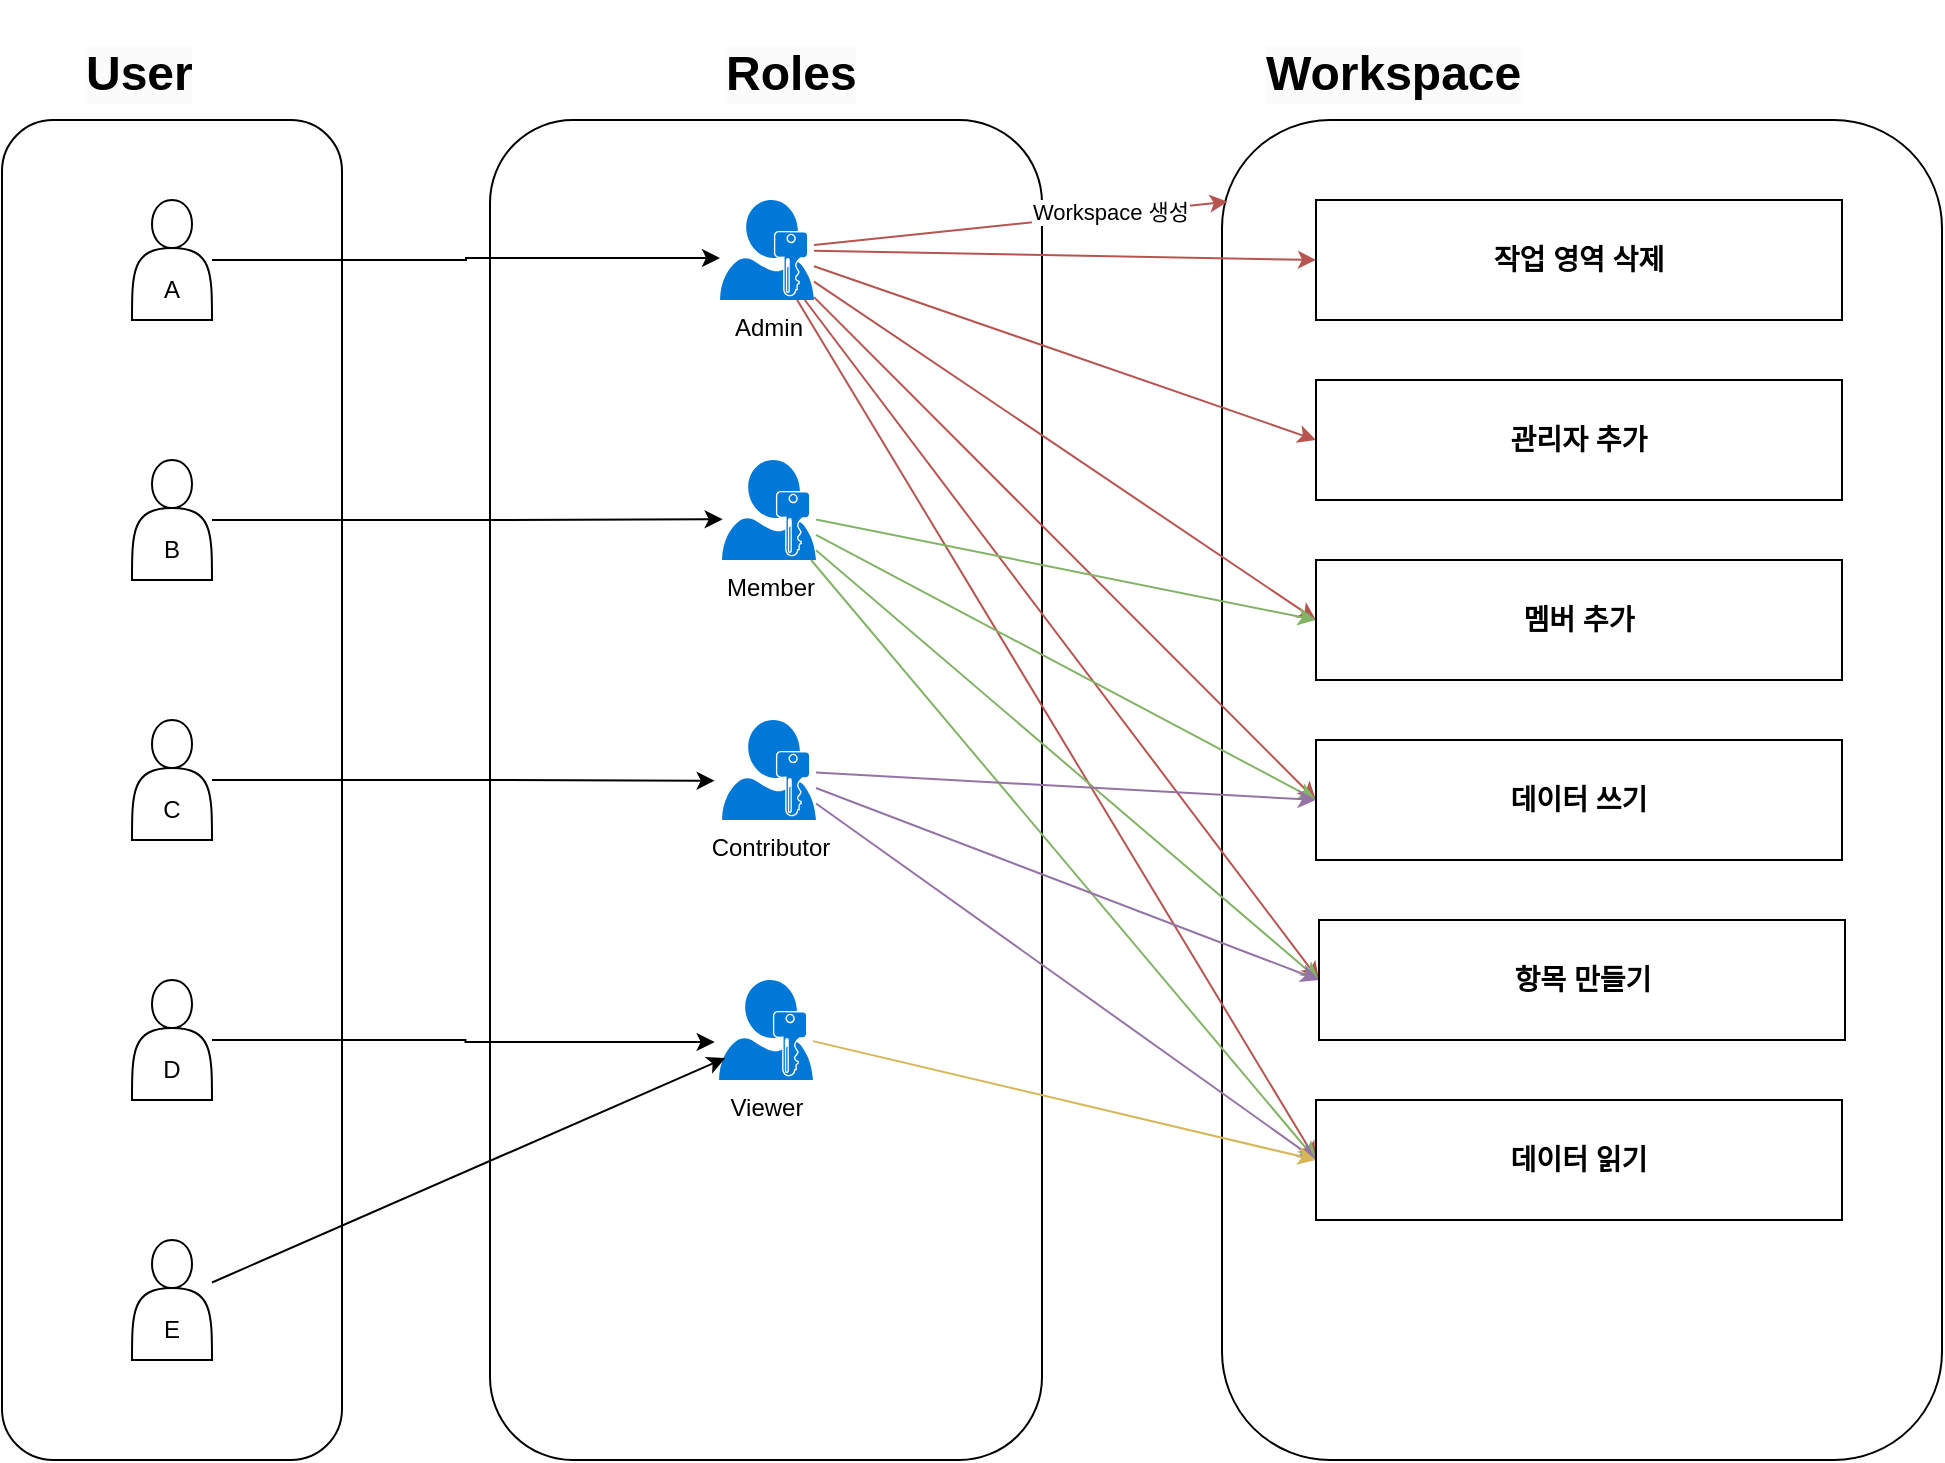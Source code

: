 <mxfile version="24.7.5">
  <diagram id="C5RBs43oDa-KdzZeNtuy" name="Page-1">
    <mxGraphModel dx="1055" dy="1495" grid="1" gridSize="10" guides="1" tooltips="1" connect="1" arrows="1" fold="1" page="1" pageScale="1" pageWidth="827" pageHeight="1169" math="0" shadow="0">
      <root>
        <mxCell id="WIyWlLk6GJQsqaUBKTNV-0" />
        <mxCell id="WIyWlLk6GJQsqaUBKTNV-1" parent="WIyWlLk6GJQsqaUBKTNV-0" />
        <mxCell id="01DJWnZgURoAhNYo8FKA-58" value="&lt;h1 style=&quot;forced-color-adjust: none; color: rgb(0, 0, 0); font-family: Helvetica; font-style: normal; font-variant-ligatures: normal; font-variant-caps: normal; letter-spacing: normal; orphans: 2; text-align: center; text-indent: 0px; text-transform: none; widows: 2; word-spacing: 0px; -webkit-text-stroke-width: 0px; white-space: normal; background-color: rgb(251, 251, 251); text-decoration-thickness: initial; text-decoration-style: initial; text-decoration-color: initial;&quot;&gt;User&lt;/h1&gt;" style="text;whiteSpace=wrap;html=1;" vertex="1" parent="WIyWlLk6GJQsqaUBKTNV-1">
          <mxGeometry x="40" y="20" width="160" height="80" as="geometry" />
        </mxCell>
        <mxCell id="01DJWnZgURoAhNYo8FKA-59" value="&lt;h1 style=&quot;forced-color-adjust: none; color: rgb(0, 0, 0); font-family: Helvetica; font-style: normal; font-variant-ligatures: normal; font-variant-caps: normal; letter-spacing: normal; orphans: 2; text-align: center; text-indent: 0px; text-transform: none; widows: 2; word-spacing: 0px; -webkit-text-stroke-width: 0px; white-space: normal; background-color: rgb(251, 251, 251); text-decoration-thickness: initial; text-decoration-style: initial; text-decoration-color: initial;&quot;&gt;Roles&lt;/h1&gt;" style="text;whiteSpace=wrap;html=1;" vertex="1" parent="WIyWlLk6GJQsqaUBKTNV-1">
          <mxGeometry x="360" y="20" width="160" height="80" as="geometry" />
        </mxCell>
        <mxCell id="01DJWnZgURoAhNYo8FKA-60" value="&lt;h1 style=&quot;forced-color-adjust: none; color: rgb(0, 0, 0); font-family: Helvetica; font-style: normal; font-variant-ligatures: normal; font-variant-caps: normal; letter-spacing: normal; orphans: 2; text-align: center; text-indent: 0px; text-transform: none; widows: 2; word-spacing: 0px; -webkit-text-stroke-width: 0px; white-space: normal; background-color: rgb(251, 251, 251); text-decoration-thickness: initial; text-decoration-style: initial; text-decoration-color: initial;&quot;&gt;Workspace&lt;/h1&gt;" style="text;whiteSpace=wrap;html=1;" vertex="1" parent="WIyWlLk6GJQsqaUBKTNV-1">
          <mxGeometry x="630" y="20" width="160" height="80" as="geometry" />
        </mxCell>
        <mxCell id="01DJWnZgURoAhNYo8FKA-63" value="" style="rounded=1;whiteSpace=wrap;html=1;" vertex="1" parent="WIyWlLk6GJQsqaUBKTNV-1">
          <mxGeometry y="80" width="170" height="670" as="geometry" />
        </mxCell>
        <mxCell id="01DJWnZgURoAhNYo8FKA-64" value="" style="rounded=1;whiteSpace=wrap;html=1;" vertex="1" parent="WIyWlLk6GJQsqaUBKTNV-1">
          <mxGeometry x="244" y="80" width="276" height="670" as="geometry" />
        </mxCell>
        <mxCell id="01DJWnZgURoAhNYo8FKA-65" value="" style="rounded=1;whiteSpace=wrap;html=1;" vertex="1" parent="WIyWlLk6GJQsqaUBKTNV-1">
          <mxGeometry x="610" y="80" width="360" height="670" as="geometry" />
        </mxCell>
        <mxCell id="01DJWnZgURoAhNYo8FKA-66" value="&lt;div&gt;&lt;br&gt;&lt;/div&gt;&lt;div&gt;&lt;br&gt;&lt;/div&gt;&lt;div&gt;A&lt;/div&gt;" style="shape=actor;whiteSpace=wrap;html=1;" vertex="1" parent="WIyWlLk6GJQsqaUBKTNV-1">
          <mxGeometry x="65" y="120" width="40" height="60" as="geometry" />
        </mxCell>
        <mxCell id="01DJWnZgURoAhNYo8FKA-67" value="&lt;div&gt;&lt;br&gt;&lt;/div&gt;&lt;div&gt;&lt;br&gt;&lt;/div&gt;&lt;div&gt;B&lt;/div&gt;" style="shape=actor;whiteSpace=wrap;html=1;" vertex="1" parent="WIyWlLk6GJQsqaUBKTNV-1">
          <mxGeometry x="65" y="250" width="40" height="60" as="geometry" />
        </mxCell>
        <mxCell id="01DJWnZgURoAhNYo8FKA-68" value="&lt;div&gt;&lt;br&gt;&lt;/div&gt;&lt;div&gt;&lt;br&gt;&lt;/div&gt;&lt;div&gt;C&lt;/div&gt;" style="shape=actor;whiteSpace=wrap;html=1;" vertex="1" parent="WIyWlLk6GJQsqaUBKTNV-1">
          <mxGeometry x="65" y="380" width="40" height="60" as="geometry" />
        </mxCell>
        <mxCell id="01DJWnZgURoAhNYo8FKA-69" value="&lt;div&gt;&lt;br&gt;&lt;/div&gt;&lt;div&gt;&lt;br&gt;&lt;/div&gt;&lt;div&gt;D&lt;/div&gt;" style="shape=actor;whiteSpace=wrap;html=1;" vertex="1" parent="WIyWlLk6GJQsqaUBKTNV-1">
          <mxGeometry x="65" y="510" width="40" height="60" as="geometry" />
        </mxCell>
        <mxCell id="01DJWnZgURoAhNYo8FKA-79" style="rounded=0;orthogonalLoop=1;jettySize=auto;html=1;strokeColor=none;" edge="1" parent="WIyWlLk6GJQsqaUBKTNV-1" source="01DJWnZgURoAhNYo8FKA-70" target="01DJWnZgURoAhNYo8FKA-74">
          <mxGeometry relative="1" as="geometry" />
        </mxCell>
        <mxCell id="01DJWnZgURoAhNYo8FKA-70" value="&lt;div&gt;&lt;br&gt;&lt;/div&gt;&lt;div&gt;&lt;br&gt;&lt;/div&gt;&lt;div&gt;E&lt;/div&gt;" style="shape=actor;whiteSpace=wrap;html=1;" vertex="1" parent="WIyWlLk6GJQsqaUBKTNV-1">
          <mxGeometry x="65" y="640" width="40" height="60" as="geometry" />
        </mxCell>
        <mxCell id="01DJWnZgURoAhNYo8FKA-121" style="rounded=0;orthogonalLoop=1;jettySize=auto;html=1;entryX=0;entryY=0.5;entryDx=0;entryDy=0;fillColor=#f8cecc;strokeColor=#b85450;" edge="1" parent="WIyWlLk6GJQsqaUBKTNV-1" source="01DJWnZgURoAhNYo8FKA-71" target="01DJWnZgURoAhNYo8FKA-113">
          <mxGeometry relative="1" as="geometry" />
        </mxCell>
        <mxCell id="01DJWnZgURoAhNYo8FKA-122" style="rounded=0;orthogonalLoop=1;jettySize=auto;html=1;entryX=0;entryY=0.5;entryDx=0;entryDy=0;fillColor=#f8cecc;strokeColor=#b85450;" edge="1" parent="WIyWlLk6GJQsqaUBKTNV-1" source="01DJWnZgURoAhNYo8FKA-71" target="01DJWnZgURoAhNYo8FKA-115">
          <mxGeometry relative="1" as="geometry" />
        </mxCell>
        <mxCell id="01DJWnZgURoAhNYo8FKA-123" style="rounded=0;orthogonalLoop=1;jettySize=auto;html=1;entryX=0;entryY=0.5;entryDx=0;entryDy=0;fillColor=#f8cecc;strokeColor=#b85450;" edge="1" parent="WIyWlLk6GJQsqaUBKTNV-1" source="01DJWnZgURoAhNYo8FKA-71" target="01DJWnZgURoAhNYo8FKA-116">
          <mxGeometry relative="1" as="geometry" />
        </mxCell>
        <mxCell id="01DJWnZgURoAhNYo8FKA-124" style="rounded=0;orthogonalLoop=1;jettySize=auto;html=1;entryX=0;entryY=0.5;entryDx=0;entryDy=0;fillColor=#f8cecc;strokeColor=#b85450;" edge="1" parent="WIyWlLk6GJQsqaUBKTNV-1" source="01DJWnZgURoAhNYo8FKA-71" target="01DJWnZgURoAhNYo8FKA-117">
          <mxGeometry relative="1" as="geometry" />
        </mxCell>
        <mxCell id="01DJWnZgURoAhNYo8FKA-125" style="rounded=0;orthogonalLoop=1;jettySize=auto;html=1;entryX=0;entryY=0.5;entryDx=0;entryDy=0;fillColor=#f8cecc;strokeColor=#b85450;" edge="1" parent="WIyWlLk6GJQsqaUBKTNV-1" source="01DJWnZgURoAhNYo8FKA-71" target="01DJWnZgURoAhNYo8FKA-118">
          <mxGeometry relative="1" as="geometry" />
        </mxCell>
        <mxCell id="01DJWnZgURoAhNYo8FKA-126" style="rounded=0;orthogonalLoop=1;jettySize=auto;html=1;entryX=0;entryY=0.5;entryDx=0;entryDy=0;fillColor=#f8cecc;strokeColor=#b85450;" edge="1" parent="WIyWlLk6GJQsqaUBKTNV-1" source="01DJWnZgURoAhNYo8FKA-71" target="01DJWnZgURoAhNYo8FKA-119">
          <mxGeometry relative="1" as="geometry" />
        </mxCell>
        <mxCell id="01DJWnZgURoAhNYo8FKA-71" value="&lt;div&gt;Admin&lt;/div&gt;" style="sketch=0;aspect=fixed;pointerEvents=1;shadow=0;dashed=0;html=1;strokeColor=none;labelPosition=center;verticalLabelPosition=bottom;verticalAlign=top;align=center;shape=mxgraph.mscae.enterprise.user_permissions;fillColor=#0078D7;" vertex="1" parent="WIyWlLk6GJQsqaUBKTNV-1">
          <mxGeometry x="359" y="120" width="47" height="50" as="geometry" />
        </mxCell>
        <mxCell id="01DJWnZgURoAhNYo8FKA-127" style="rounded=0;orthogonalLoop=1;jettySize=auto;html=1;entryX=0;entryY=0.5;entryDx=0;entryDy=0;fillColor=#d5e8d4;strokeColor=#82b366;" edge="1" parent="WIyWlLk6GJQsqaUBKTNV-1" source="01DJWnZgURoAhNYo8FKA-72" target="01DJWnZgURoAhNYo8FKA-116">
          <mxGeometry relative="1" as="geometry" />
        </mxCell>
        <mxCell id="01DJWnZgURoAhNYo8FKA-128" style="rounded=0;orthogonalLoop=1;jettySize=auto;html=1;entryX=0;entryY=0.5;entryDx=0;entryDy=0;fillColor=#d5e8d4;strokeColor=#82b366;" edge="1" parent="WIyWlLk6GJQsqaUBKTNV-1" source="01DJWnZgURoAhNYo8FKA-72" target="01DJWnZgURoAhNYo8FKA-117">
          <mxGeometry relative="1" as="geometry" />
        </mxCell>
        <mxCell id="01DJWnZgURoAhNYo8FKA-129" style="rounded=0;orthogonalLoop=1;jettySize=auto;html=1;entryX=0;entryY=0.5;entryDx=0;entryDy=0;fillColor=#d5e8d4;strokeColor=#82b366;" edge="1" parent="WIyWlLk6GJQsqaUBKTNV-1" source="01DJWnZgURoAhNYo8FKA-72" target="01DJWnZgURoAhNYo8FKA-118">
          <mxGeometry relative="1" as="geometry" />
        </mxCell>
        <mxCell id="01DJWnZgURoAhNYo8FKA-130" style="rounded=0;orthogonalLoop=1;jettySize=auto;html=1;entryX=0;entryY=0.5;entryDx=0;entryDy=0;fillColor=#d5e8d4;strokeColor=#82b366;" edge="1" parent="WIyWlLk6GJQsqaUBKTNV-1" source="01DJWnZgURoAhNYo8FKA-72" target="01DJWnZgURoAhNYo8FKA-119">
          <mxGeometry relative="1" as="geometry" />
        </mxCell>
        <mxCell id="01DJWnZgURoAhNYo8FKA-72" value="Member" style="sketch=0;aspect=fixed;pointerEvents=1;shadow=0;dashed=0;html=1;strokeColor=none;labelPosition=center;verticalLabelPosition=bottom;verticalAlign=top;align=center;shape=mxgraph.mscae.enterprise.user_permissions;fillColor=#0078D7;" vertex="1" parent="WIyWlLk6GJQsqaUBKTNV-1">
          <mxGeometry x="360" y="250" width="47" height="50" as="geometry" />
        </mxCell>
        <mxCell id="01DJWnZgURoAhNYo8FKA-131" style="rounded=0;orthogonalLoop=1;jettySize=auto;html=1;entryX=0;entryY=0.5;entryDx=0;entryDy=0;fillColor=#e1d5e7;strokeColor=#9673a6;" edge="1" parent="WIyWlLk6GJQsqaUBKTNV-1" source="01DJWnZgURoAhNYo8FKA-73" target="01DJWnZgURoAhNYo8FKA-117">
          <mxGeometry relative="1" as="geometry" />
        </mxCell>
        <mxCell id="01DJWnZgURoAhNYo8FKA-132" style="rounded=0;orthogonalLoop=1;jettySize=auto;html=1;entryX=0;entryY=0.5;entryDx=0;entryDy=0;fillColor=#e1d5e7;strokeColor=#9673a6;" edge="1" parent="WIyWlLk6GJQsqaUBKTNV-1" source="01DJWnZgURoAhNYo8FKA-73" target="01DJWnZgURoAhNYo8FKA-118">
          <mxGeometry relative="1" as="geometry" />
        </mxCell>
        <mxCell id="01DJWnZgURoAhNYo8FKA-133" style="rounded=0;orthogonalLoop=1;jettySize=auto;html=1;entryX=0;entryY=0.5;entryDx=0;entryDy=0;fillColor=#e1d5e7;strokeColor=#9673a6;" edge="1" parent="WIyWlLk6GJQsqaUBKTNV-1" source="01DJWnZgURoAhNYo8FKA-73" target="01DJWnZgURoAhNYo8FKA-119">
          <mxGeometry relative="1" as="geometry" />
        </mxCell>
        <mxCell id="01DJWnZgURoAhNYo8FKA-73" value="Contributor" style="sketch=0;aspect=fixed;pointerEvents=1;shadow=0;dashed=0;html=1;strokeColor=none;labelPosition=center;verticalLabelPosition=bottom;verticalAlign=top;align=center;shape=mxgraph.mscae.enterprise.user_permissions;fillColor=#0078D7;" vertex="1" parent="WIyWlLk6GJQsqaUBKTNV-1">
          <mxGeometry x="360" y="380" width="47" height="50" as="geometry" />
        </mxCell>
        <mxCell id="01DJWnZgURoAhNYo8FKA-134" style="rounded=0;orthogonalLoop=1;jettySize=auto;html=1;entryX=0;entryY=0.5;entryDx=0;entryDy=0;fillColor=#fff2cc;strokeColor=#d6b656;" edge="1" parent="WIyWlLk6GJQsqaUBKTNV-1" source="01DJWnZgURoAhNYo8FKA-74" target="01DJWnZgURoAhNYo8FKA-119">
          <mxGeometry relative="1" as="geometry" />
        </mxCell>
        <mxCell id="01DJWnZgURoAhNYo8FKA-74" value="&lt;div&gt;Viewer&lt;/div&gt;" style="sketch=0;aspect=fixed;pointerEvents=1;shadow=0;dashed=0;html=1;strokeColor=none;labelPosition=center;verticalLabelPosition=bottom;verticalAlign=top;align=center;shape=mxgraph.mscae.enterprise.user_permissions;fillColor=#0078D7;" vertex="1" parent="WIyWlLk6GJQsqaUBKTNV-1">
          <mxGeometry x="358.5" y="510" width="47" height="50" as="geometry" />
        </mxCell>
        <mxCell id="01DJWnZgURoAhNYo8FKA-75" style="edgeStyle=orthogonalEdgeStyle;rounded=0;orthogonalLoop=1;jettySize=auto;html=1;entryX=0;entryY=0.58;entryDx=0;entryDy=0;entryPerimeter=0;" edge="1" parent="WIyWlLk6GJQsqaUBKTNV-1" source="01DJWnZgURoAhNYo8FKA-66" target="01DJWnZgURoAhNYo8FKA-71">
          <mxGeometry relative="1" as="geometry" />
        </mxCell>
        <mxCell id="01DJWnZgURoAhNYo8FKA-76" style="edgeStyle=orthogonalEdgeStyle;rounded=0;orthogonalLoop=1;jettySize=auto;html=1;entryX=0.007;entryY=0.593;entryDx=0;entryDy=0;entryPerimeter=0;" edge="1" parent="WIyWlLk6GJQsqaUBKTNV-1" source="01DJWnZgURoAhNYo8FKA-67" target="01DJWnZgURoAhNYo8FKA-72">
          <mxGeometry relative="1" as="geometry" />
        </mxCell>
        <mxCell id="01DJWnZgURoAhNYo8FKA-77" style="edgeStyle=orthogonalEdgeStyle;rounded=0;orthogonalLoop=1;jettySize=auto;html=1;entryX=-0.078;entryY=0.607;entryDx=0;entryDy=0;entryPerimeter=0;" edge="1" parent="WIyWlLk6GJQsqaUBKTNV-1" source="01DJWnZgURoAhNYo8FKA-68" target="01DJWnZgURoAhNYo8FKA-73">
          <mxGeometry relative="1" as="geometry" />
        </mxCell>
        <mxCell id="01DJWnZgURoAhNYo8FKA-78" style="edgeStyle=orthogonalEdgeStyle;rounded=0;orthogonalLoop=1;jettySize=auto;html=1;entryX=-0.046;entryY=0.62;entryDx=0;entryDy=0;entryPerimeter=0;" edge="1" parent="WIyWlLk6GJQsqaUBKTNV-1" source="01DJWnZgURoAhNYo8FKA-69" target="01DJWnZgURoAhNYo8FKA-74">
          <mxGeometry relative="1" as="geometry" />
        </mxCell>
        <mxCell id="01DJWnZgURoAhNYo8FKA-80" style="rounded=0;orthogonalLoop=1;jettySize=auto;html=1;entryX=0.067;entryY=0.78;entryDx=0;entryDy=0;entryPerimeter=0;" edge="1" parent="WIyWlLk6GJQsqaUBKTNV-1" source="01DJWnZgURoAhNYo8FKA-70" target="01DJWnZgURoAhNYo8FKA-74">
          <mxGeometry relative="1" as="geometry" />
        </mxCell>
        <mxCell id="01DJWnZgURoAhNYo8FKA-113" value="&lt;h3&gt;작업 영역 삭제&lt;/h3&gt;" style="rounded=0;whiteSpace=wrap;html=1;" vertex="1" parent="WIyWlLk6GJQsqaUBKTNV-1">
          <mxGeometry x="657" y="120" width="263" height="60" as="geometry" />
        </mxCell>
        <mxCell id="01DJWnZgURoAhNYo8FKA-115" value="&lt;h3&gt;관리자 추가&lt;/h3&gt;" style="rounded=0;whiteSpace=wrap;html=1;" vertex="1" parent="WIyWlLk6GJQsqaUBKTNV-1">
          <mxGeometry x="657" y="210" width="263" height="60" as="geometry" />
        </mxCell>
        <mxCell id="01DJWnZgURoAhNYo8FKA-116" value="&lt;h3&gt;멤버 추가&lt;/h3&gt;" style="rounded=0;whiteSpace=wrap;html=1;" vertex="1" parent="WIyWlLk6GJQsqaUBKTNV-1">
          <mxGeometry x="657" y="300" width="263" height="60" as="geometry" />
        </mxCell>
        <mxCell id="01DJWnZgURoAhNYo8FKA-117" value="&lt;h3&gt;데이터 쓰기&lt;/h3&gt;" style="rounded=0;whiteSpace=wrap;html=1;" vertex="1" parent="WIyWlLk6GJQsqaUBKTNV-1">
          <mxGeometry x="657" y="390" width="263" height="60" as="geometry" />
        </mxCell>
        <mxCell id="01DJWnZgURoAhNYo8FKA-118" value="&lt;h3&gt;항목 만들기&lt;/h3&gt;" style="rounded=0;whiteSpace=wrap;html=1;" vertex="1" parent="WIyWlLk6GJQsqaUBKTNV-1">
          <mxGeometry x="658.5" y="480" width="263" height="60" as="geometry" />
        </mxCell>
        <mxCell id="01DJWnZgURoAhNYo8FKA-119" value="&lt;h3&gt;데이터 읽기&lt;/h3&gt;" style="rounded=0;whiteSpace=wrap;html=1;" vertex="1" parent="WIyWlLk6GJQsqaUBKTNV-1">
          <mxGeometry x="657" y="570" width="263" height="60" as="geometry" />
        </mxCell>
        <mxCell id="01DJWnZgURoAhNYo8FKA-137" style="rounded=0;orthogonalLoop=1;jettySize=auto;html=1;entryX=0.008;entryY=0.061;entryDx=0;entryDy=0;entryPerimeter=0;fillColor=#f8cecc;strokeColor=#b85450;" edge="1" parent="WIyWlLk6GJQsqaUBKTNV-1" source="01DJWnZgURoAhNYo8FKA-71" target="01DJWnZgURoAhNYo8FKA-65">
          <mxGeometry relative="1" as="geometry" />
        </mxCell>
        <mxCell id="01DJWnZgURoAhNYo8FKA-138" value="Workspace 생성" style="edgeLabel;html=1;align=center;verticalAlign=middle;resizable=0;points=[];" vertex="1" connectable="0" parent="01DJWnZgURoAhNYo8FKA-137">
          <mxGeometry x="0.435" y="1" relative="1" as="geometry">
            <mxPoint as="offset" />
          </mxGeometry>
        </mxCell>
      </root>
    </mxGraphModel>
  </diagram>
</mxfile>

